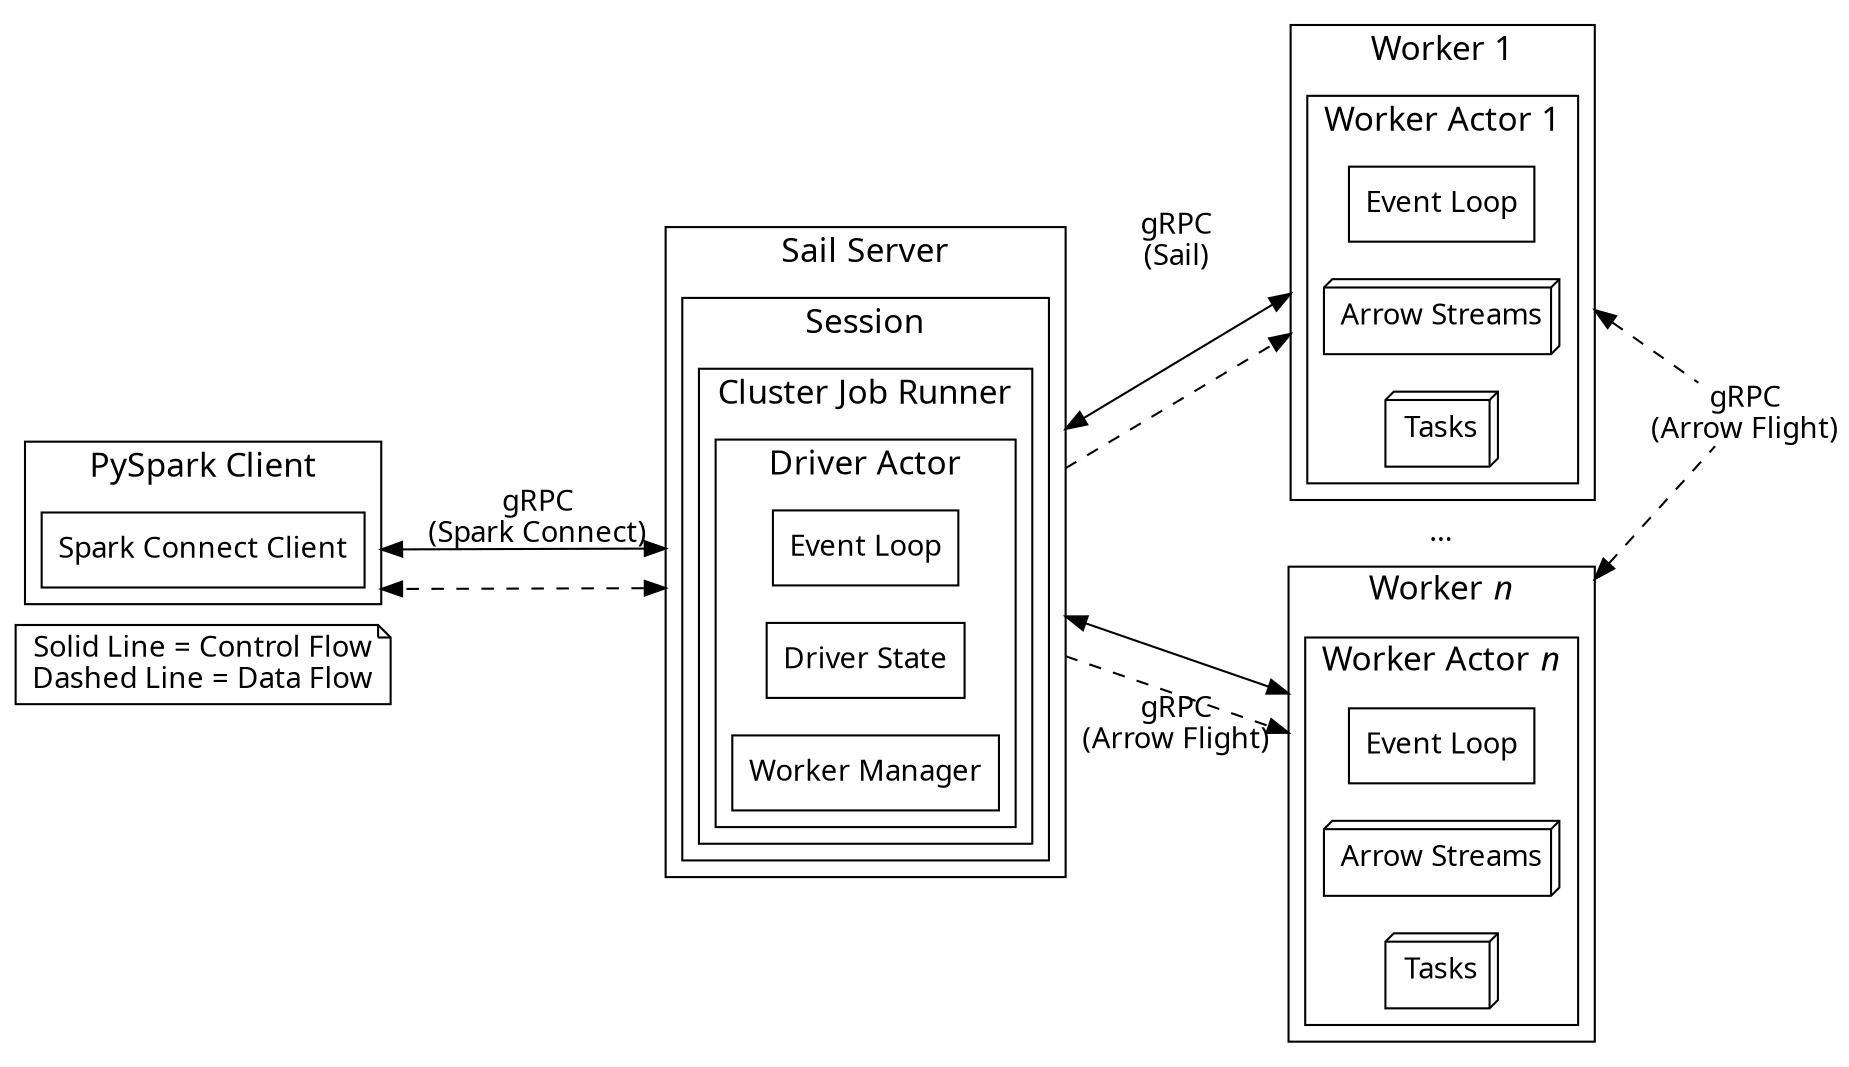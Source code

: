 digraph architecture {
  rankdir=LR;
  node [shape=box, fontname="Sans-Serif"];
  edge [fontname="Sans-Serif"];
  compound=true;
  fontname="Sans-Serif";
  fontnames="svg";
  fontsize=16;
  splines="line";

  legend [shape=note, label="Solid Line = Control Flow\nDashed Line = Data Flow"];

  subgraph pyspark_client {
    label="PySpark Client";
    cluster=true;
    spark_connect_client [label="Spark Connect Client"];
  }

  subgraph server {
    label="Sail Server";
    cluster=true;
    subgraph session {
      label="Session";
      subgraph job_runner {
        cluster=true;
        label="Cluster Job Runner";
        subgraph driver_actor {
          label="Driver Actor";
          driver_event_loop [label="Event Loop"];
          driver_state [label="Driver State"];
          worker_manager [label="Worker Manager"];
        }
      }
    }
  }

  subgraph worker_1 {
    label="Worker 1";
    cluster=true;
    subgraph worker_actor_1 {
      label="Worker Actor 1";
      cluster=true;
      rank=same;
      worker_event_loop_1 [label="Event Loop"];
      streams_1 [label="Arrow Streams", shape=box3d];
      tasks_1 [label="Tasks", shape=box3d];
    }
  }

  ellipsis [label="...", style=none, shape=plain];

  subgraph worker_n {
    label=<Worker <I>n</I>>;
    cluster=true;
    subgraph worker_actor_n {
      label=<Worker Actor <I>n</I>>;
      cluster=true;
      rank=same;
      worker_event_loop_n [label="Event Loop"];
      streams_n [label="Arrow Streams", shape=box3d];
      tasks_n [label="Tasks", shape=box3d];
    }
  }

  worker_arrow_flight [label="gRPC\n(Arrow Flight)", shape=plain, style=none];

  spark_connect_client -> driver_event_loop [label="gRPC\n(Spark Connect)", dir=both, ltail="pyspark_client", lhead="server"];
  driver_event_loop:s -> spark_connect_client:s [style=dashed, dir=both, ltail="server", lhead="pyspark_client"];

  driver_event_loop -> worker_event_loop_1 [dir=both, ltail="server", lhead="worker_1", label="gRPC\n(Sail)"];
  driver_event_loop -> worker_event_loop_n [dir=both, ltail="server", lhead="worker_n"];
  driver_event_loop -> ellipsis [style=invis];

  driver_event_loop:s -> worker_event_loop_1:s [style=dashed, lhead="worker_1", ltail="server"];
  driver_event_loop:s -> worker_event_loop_n:s [style=dashed, lhead="worker_n", ltail="server", label="gRPC\n(Arrow Flight)"];

  worker_event_loop_1 -> worker_arrow_flight [dir=back, style=dashed, ltail="worker_1"];
  worker_event_loop_n -> worker_arrow_flight [dir=back, style=dashed, ltail="worker_n"];
}
